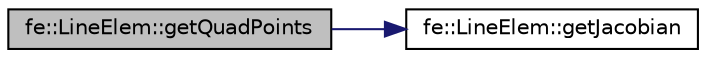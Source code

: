digraph "fe::LineElem::getQuadPoints"
{
  edge [fontname="Helvetica",fontsize="10",labelfontname="Helvetica",labelfontsize="10"];
  node [fontname="Helvetica",fontsize="10",shape=record];
  rankdir="LR";
  Node22 [label="fe::LineElem::getQuadPoints",height=0.2,width=0.4,color="black", fillcolor="grey75", style="filled", fontcolor="black"];
  Node22 -> Node23 [color="midnightblue",fontsize="10",style="solid",fontname="Helvetica"];
  Node23 [label="fe::LineElem::getJacobian",height=0.2,width=0.4,color="black", fillcolor="white", style="filled",URL="$classfe_1_1LineElem.html#ac79c4f902b33d7fea62b9cb03491234a",tooltip="Computes Jacobian of the map . "];
}

